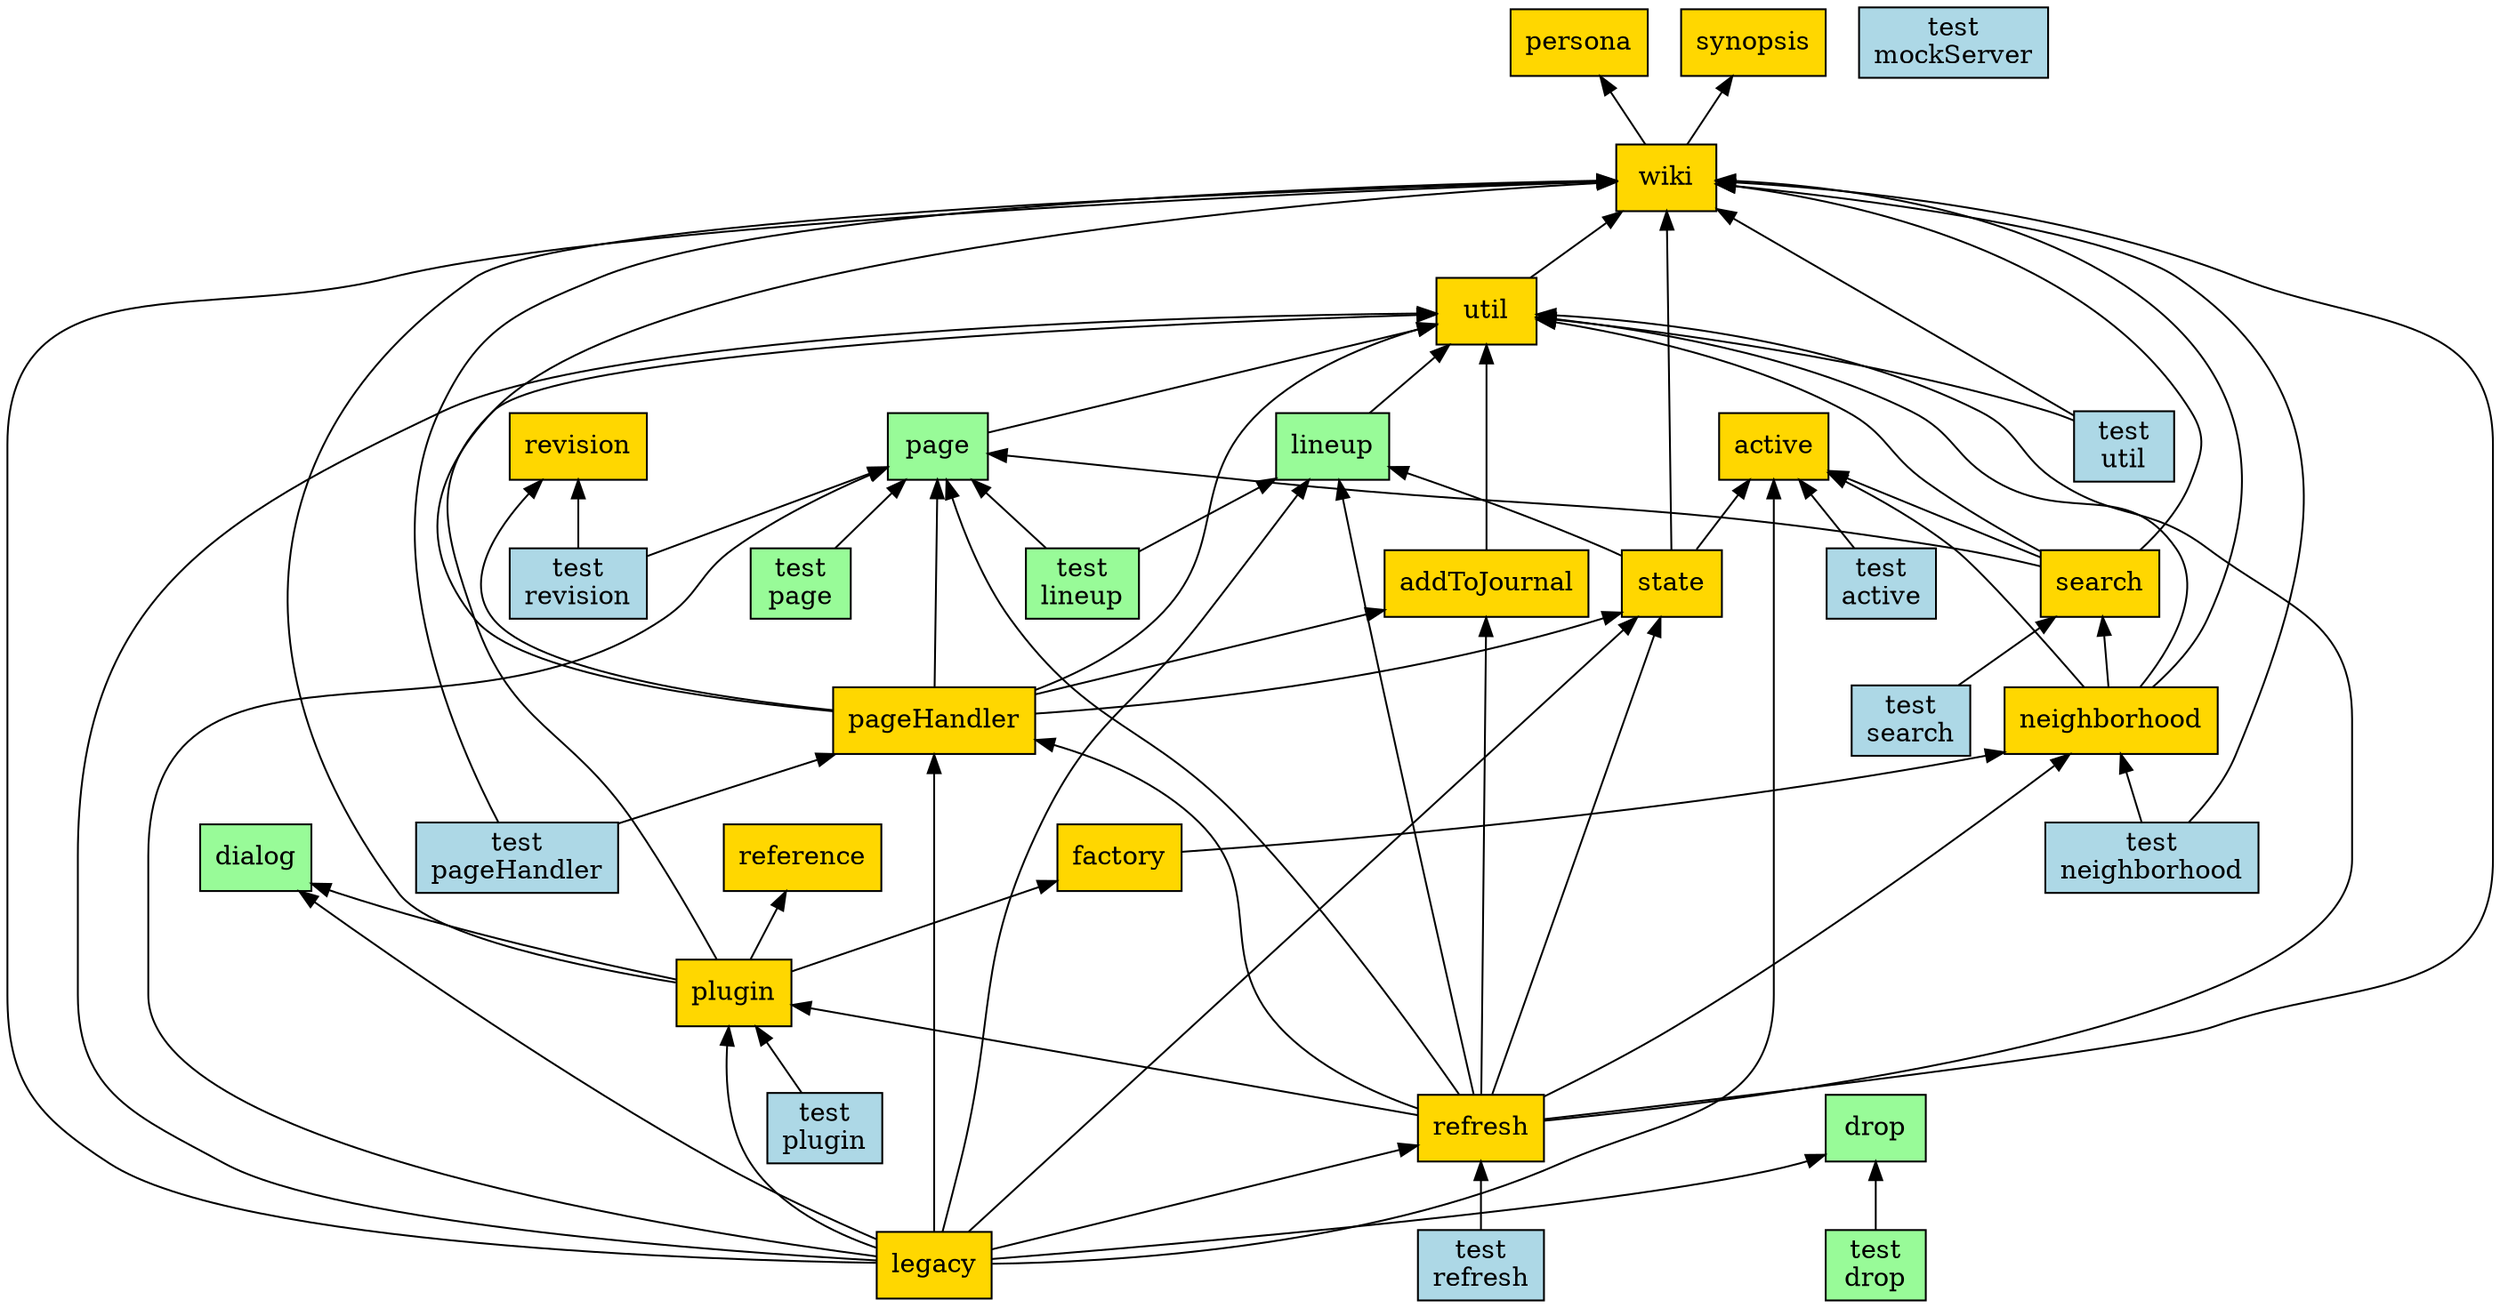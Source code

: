 digraph { node [style=filled shape=box];

active [fillcolor=gold];

addToJournal [fillcolor=gold];
util -> addToJournal [dir=back];

dialog [fillcolor=paleGreen];

drop [fillcolor=paleGreen];

factory [fillcolor=gold];
neighborhood -> factory [dir=back];

legacy [fillcolor=gold];
wiki -> legacy [dir=back];
util -> legacy [dir=back];
pageHandler -> legacy [dir=back];
plugin -> legacy [dir=back];
state -> legacy [dir=back];
active -> legacy [dir=back];
refresh -> legacy [dir=back];
page -> legacy [dir=back];
lineup -> legacy [dir=back];
drop -> legacy [dir=back];
dialog -> legacy [dir=back];

lineup [fillcolor=paleGreen];
util -> lineup [dir=back];

neighborhood [fillcolor=gold];
wiki -> neighborhood [dir=back];
active -> neighborhood [dir=back];
util -> neighborhood [dir=back];
search -> neighborhood [dir=back];

page [fillcolor=paleGreen];
util -> page [dir=back];

pageHandler [fillcolor=gold];
wiki -> pageHandler [dir=back];
util -> pageHandler [dir=back];
state -> pageHandler [dir=back];
revision -> pageHandler [dir=back];
addToJournal -> pageHandler [dir=back];
page -> pageHandler [dir=back];

persona [fillcolor=gold];

plugin [fillcolor=gold];
util -> plugin [dir=back];
wiki -> plugin [dir=back];
dialog -> plugin [dir=back];
reference -> plugin [dir=back];
factory -> plugin [dir=back];

reference [fillcolor=gold];

refresh [fillcolor=gold];
util -> refresh [dir=back];
pageHandler -> refresh [dir=back];
page -> refresh [dir=back];
plugin -> refresh [dir=back];
state -> refresh [dir=back];
neighborhood -> refresh [dir=back];
addToJournal -> refresh [dir=back];
wiki -> refresh [dir=back];
lineup -> refresh [dir=back];

revision [fillcolor=gold];

search [fillcolor=gold];
wiki -> search [dir=back];
util -> search [dir=back];
active -> search [dir=back];
page -> search [dir=back];

state [fillcolor=gold];
wiki -> state [dir=back];
active -> state [dir=back];
lineup -> state [dir=back];

synopsis [fillcolor=gold];

util [fillcolor=gold];
wiki -> util [dir=back];

wiki [fillcolor=gold];
synopsis -> wiki [dir=back];
persona -> wiki [dir=back];

"test\nactive" [fillcolor=lightBlue];
active -> "test\nactive" [dir=back];

"test\ndrop" [fillcolor=paleGreen];
drop -> "test\ndrop" [dir=back];

"test\nlineup" [fillcolor=paleGreen];
lineup -> "test\nlineup" [dir=back];
page -> "test\nlineup" [dir=back];

"test\nmockServer" [fillcolor=lightBlue];

"test\nneighborhood" [fillcolor=lightBlue];
wiki -> "test\nneighborhood" [dir=back];
neighborhood -> "test\nneighborhood" [dir=back];

"test\npage" [fillcolor=paleGreen];
page -> "test\npage" [dir=back];

"test\npageHandler" [fillcolor=lightBlue];
wiki -> "test\npageHandler" [dir=back];
pageHandler -> "test\npageHandler" [dir=back];

"test\nplugin" [fillcolor=lightBlue];
plugin -> "test\nplugin" [dir=back];

"test\nrefresh" [fillcolor=lightBlue];
refresh -> "test\nrefresh" [dir=back];

"test\nrevision" [fillcolor=lightBlue];
page -> "test\nrevision" [dir=back];
revision -> "test\nrevision" [dir=back];

"test\nsearch" [fillcolor=lightBlue];
search -> "test\nsearch" [dir=back];

"test\nutil" [fillcolor=lightBlue];
wiki -> "test\nutil" [dir=back];
util -> "test\nutil" [dir=back];
}
